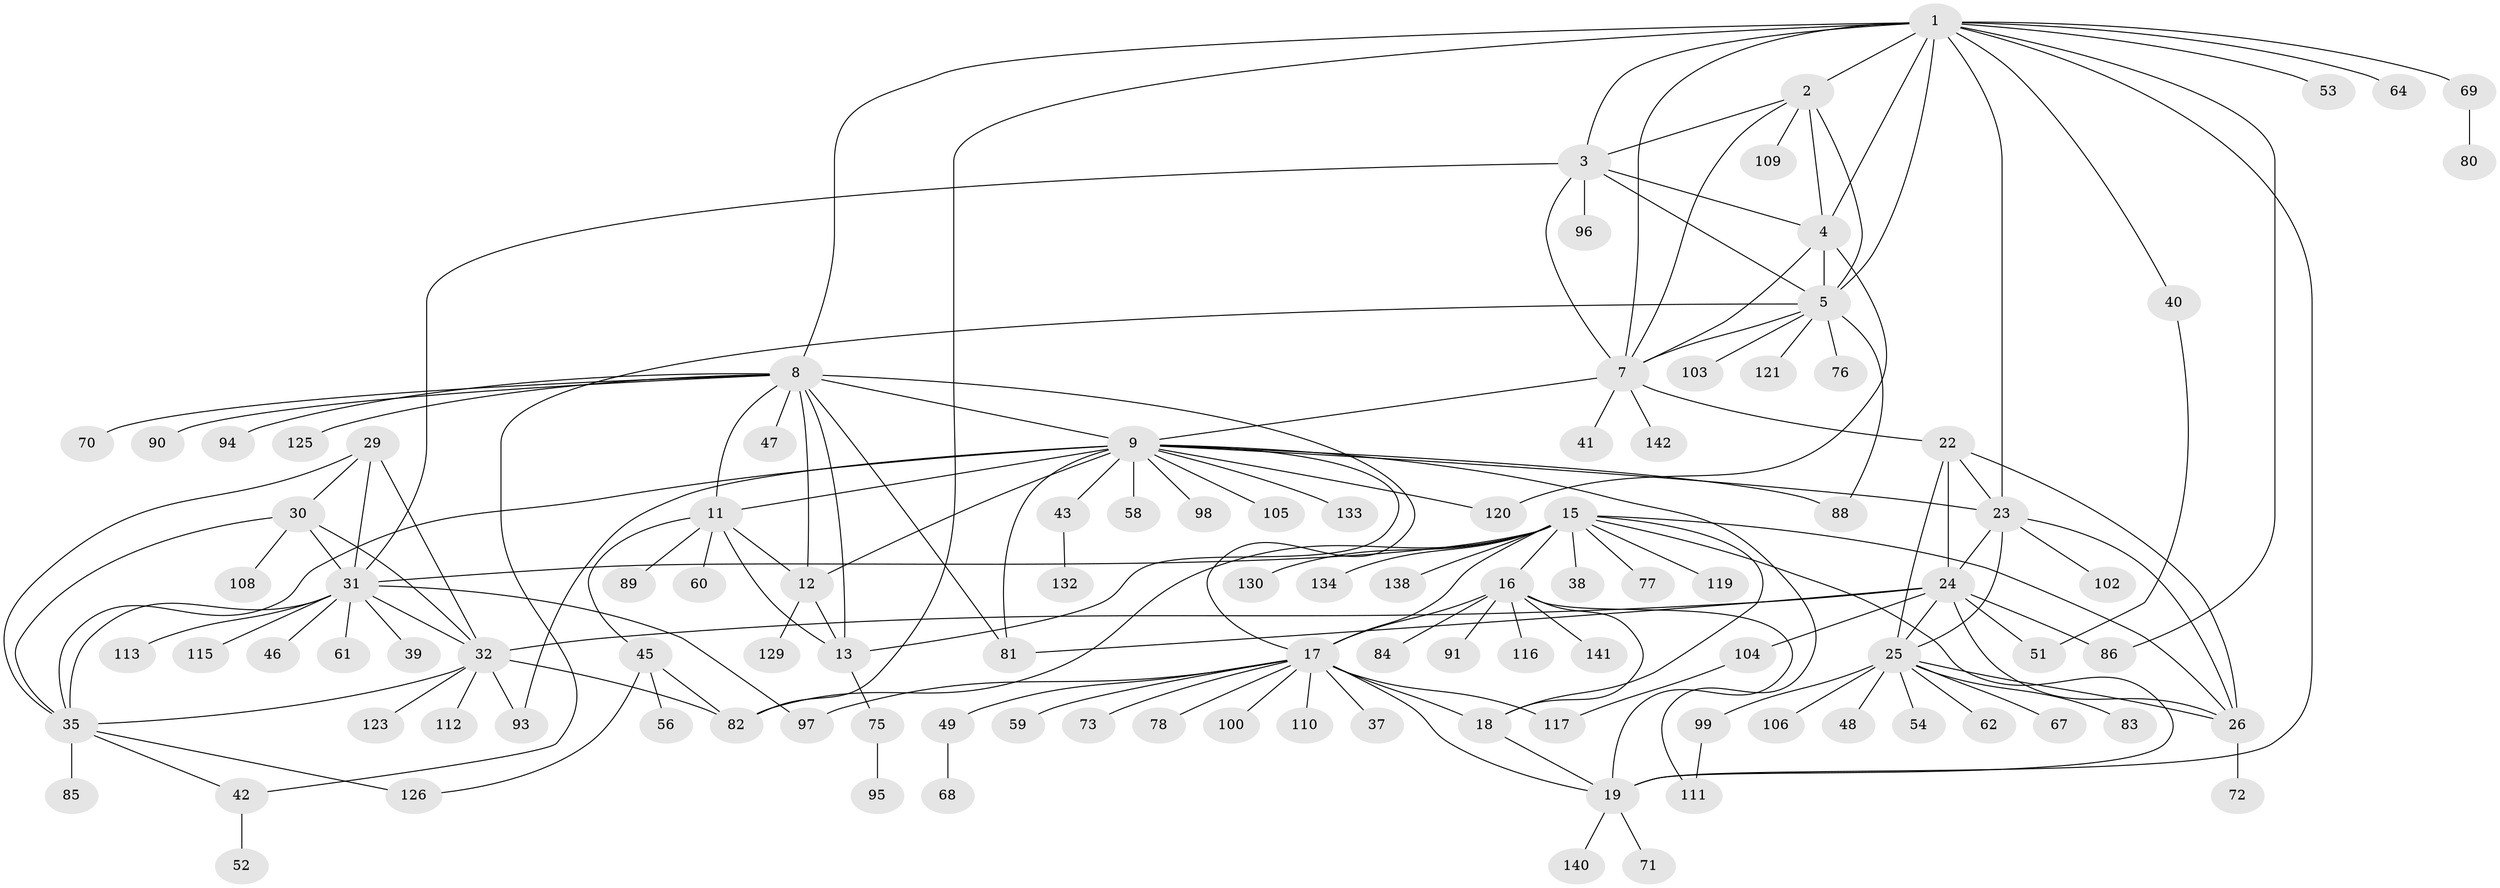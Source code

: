// Generated by graph-tools (version 1.1) at 2025/24/03/03/25 07:24:12]
// undirected, 108 vertices, 164 edges
graph export_dot {
graph [start="1"]
  node [color=gray90,style=filled];
  1 [super="+136"];
  2 [super="+6"];
  3;
  4 [super="+36"];
  5 [super="+57"];
  7 [super="+55"];
  8 [super="+10"];
  9 [super="+50"];
  11 [super="+14"];
  12 [super="+118"];
  13;
  15 [super="+20"];
  16 [super="+65"];
  17 [super="+21"];
  18 [super="+63"];
  19 [super="+101"];
  22 [super="+28"];
  23 [super="+79"];
  24 [super="+131"];
  25 [super="+27"];
  26;
  29 [super="+87"];
  30 [super="+44"];
  31 [super="+34"];
  32 [super="+33"];
  35 [super="+66"];
  37;
  38;
  39;
  40;
  41;
  42;
  43 [super="+107"];
  45 [super="+122"];
  46;
  47;
  48;
  49 [super="+114"];
  51;
  52;
  53;
  54;
  56;
  58;
  59;
  60;
  61;
  62;
  64;
  67;
  68;
  69;
  70;
  71 [super="+74"];
  72;
  73 [super="+137"];
  75;
  76;
  77;
  78;
  80;
  81 [super="+139"];
  82 [super="+128"];
  83;
  84;
  85;
  86;
  88 [super="+127"];
  89 [super="+92"];
  90;
  91;
  93;
  94;
  95;
  96;
  97;
  98;
  99;
  100;
  102;
  103;
  104 [super="+135"];
  105;
  106;
  108;
  109;
  110;
  111;
  112 [super="+124"];
  113;
  115;
  116;
  117;
  119;
  120;
  121;
  123;
  125;
  126;
  129;
  130;
  132;
  133;
  134;
  138;
  140;
  141;
  142;
  1 -- 2 [weight=2];
  1 -- 3;
  1 -- 4;
  1 -- 5;
  1 -- 7;
  1 -- 8;
  1 -- 19;
  1 -- 40;
  1 -- 53;
  1 -- 64;
  1 -- 69;
  1 -- 86;
  1 -- 23;
  1 -- 82;
  2 -- 3 [weight=2];
  2 -- 4 [weight=2];
  2 -- 5 [weight=2];
  2 -- 7 [weight=2];
  2 -- 109;
  3 -- 4;
  3 -- 5;
  3 -- 7;
  3 -- 31;
  3 -- 96;
  4 -- 5;
  4 -- 7;
  4 -- 120;
  5 -- 7;
  5 -- 42;
  5 -- 76;
  5 -- 88;
  5 -- 103;
  5 -- 121;
  7 -- 22;
  7 -- 41;
  7 -- 142;
  7 -- 9;
  8 -- 9 [weight=2];
  8 -- 11 [weight=4];
  8 -- 12 [weight=2];
  8 -- 13 [weight=2];
  8 -- 17;
  8 -- 70;
  8 -- 81;
  8 -- 90;
  8 -- 94;
  8 -- 125;
  8 -- 47;
  9 -- 11 [weight=2];
  9 -- 12;
  9 -- 13;
  9 -- 23;
  9 -- 35;
  9 -- 43;
  9 -- 58;
  9 -- 88;
  9 -- 93;
  9 -- 105;
  9 -- 111;
  9 -- 120;
  9 -- 133;
  9 -- 98;
  9 -- 81;
  11 -- 12 [weight=2];
  11 -- 13 [weight=2];
  11 -- 45;
  11 -- 60;
  11 -- 89;
  12 -- 13;
  12 -- 129;
  13 -- 75;
  15 -- 16 [weight=2];
  15 -- 17 [weight=4];
  15 -- 18 [weight=2];
  15 -- 19 [weight=2];
  15 -- 26;
  15 -- 38;
  15 -- 77;
  15 -- 130;
  15 -- 134;
  15 -- 138;
  15 -- 82;
  15 -- 119;
  15 -- 31;
  16 -- 17 [weight=2];
  16 -- 18;
  16 -- 19;
  16 -- 84;
  16 -- 91;
  16 -- 116;
  16 -- 141;
  17 -- 18 [weight=2];
  17 -- 19 [weight=2];
  17 -- 37;
  17 -- 59;
  17 -- 78;
  17 -- 117;
  17 -- 97;
  17 -- 100;
  17 -- 73;
  17 -- 110;
  17 -- 49;
  18 -- 19;
  19 -- 71;
  19 -- 140;
  22 -- 23 [weight=2];
  22 -- 24 [weight=2];
  22 -- 25 [weight=4];
  22 -- 26 [weight=2];
  23 -- 24;
  23 -- 25 [weight=2];
  23 -- 26;
  23 -- 102;
  24 -- 25 [weight=2];
  24 -- 26;
  24 -- 32;
  24 -- 81;
  24 -- 86;
  24 -- 104;
  24 -- 51;
  25 -- 26 [weight=2];
  25 -- 48;
  25 -- 54;
  25 -- 62;
  25 -- 83;
  25 -- 99;
  25 -- 67;
  25 -- 106;
  26 -- 72;
  29 -- 30;
  29 -- 31 [weight=2];
  29 -- 32 [weight=2];
  29 -- 35;
  30 -- 31 [weight=2];
  30 -- 32 [weight=2];
  30 -- 35;
  30 -- 108;
  31 -- 32 [weight=4];
  31 -- 35 [weight=2];
  31 -- 39;
  31 -- 46;
  31 -- 61;
  31 -- 97;
  31 -- 115;
  31 -- 113;
  32 -- 35 [weight=2];
  32 -- 82;
  32 -- 93;
  32 -- 112;
  32 -- 123;
  35 -- 42;
  35 -- 85;
  35 -- 126;
  40 -- 51;
  42 -- 52;
  43 -- 132;
  45 -- 56;
  45 -- 82;
  45 -- 126;
  49 -- 68;
  69 -- 80;
  75 -- 95;
  99 -- 111;
  104 -- 117;
}
